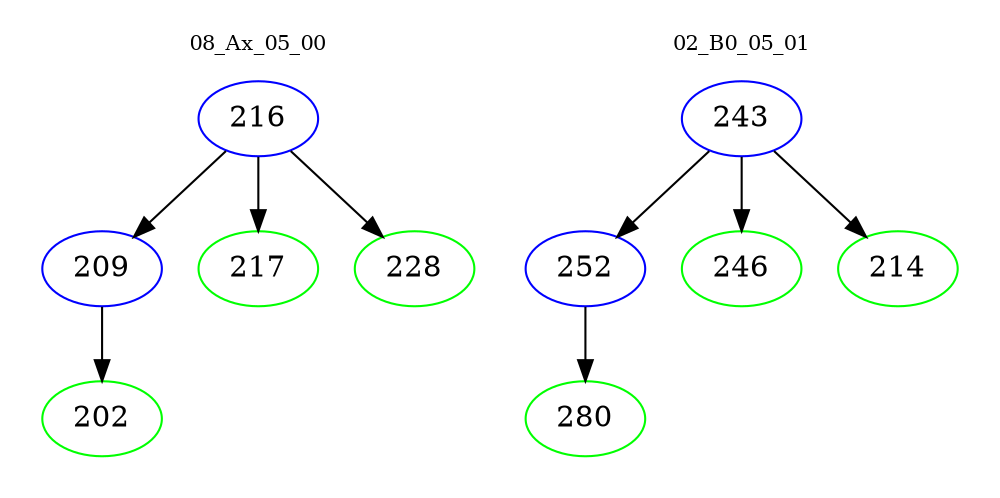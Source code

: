 digraph{
subgraph cluster_0 {
color = white
label = "08_Ax_05_00";
fontsize=10;
T0_216 [label="216", color="blue"]
T0_216 -> T0_209 [color="black"]
T0_209 [label="209", color="blue"]
T0_209 -> T0_202 [color="black"]
T0_202 [label="202", color="green"]
T0_216 -> T0_217 [color="black"]
T0_217 [label="217", color="green"]
T0_216 -> T0_228 [color="black"]
T0_228 [label="228", color="green"]
}
subgraph cluster_1 {
color = white
label = "02_B0_05_01";
fontsize=10;
T1_243 [label="243", color="blue"]
T1_243 -> T1_252 [color="black"]
T1_252 [label="252", color="blue"]
T1_252 -> T1_280 [color="black"]
T1_280 [label="280", color="green"]
T1_243 -> T1_246 [color="black"]
T1_246 [label="246", color="green"]
T1_243 -> T1_214 [color="black"]
T1_214 [label="214", color="green"]
}
}
